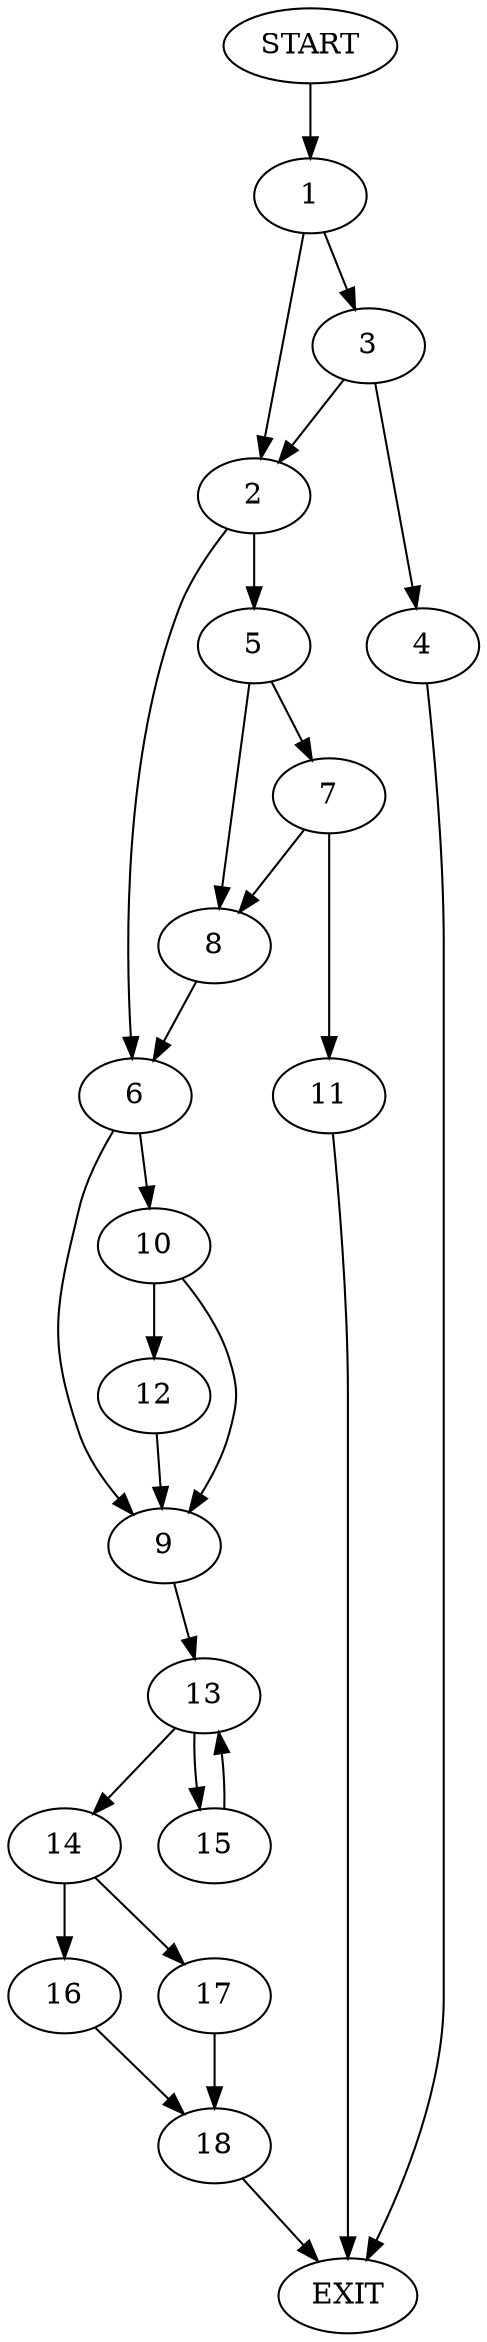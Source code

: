 digraph {
0 [label="START"]
19 [label="EXIT"]
0 -> 1
1 -> 2
1 -> 3
3 -> 2
3 -> 4
2 -> 5
2 -> 6
4 -> 19
5 -> 7
5 -> 8
6 -> 9
6 -> 10
7 -> 11
7 -> 8
8 -> 6
11 -> 19
10 -> 12
10 -> 9
9 -> 13
12 -> 9
13 -> 14
13 -> 15
14 -> 16
14 -> 17
15 -> 13
16 -> 18
17 -> 18
18 -> 19
}
